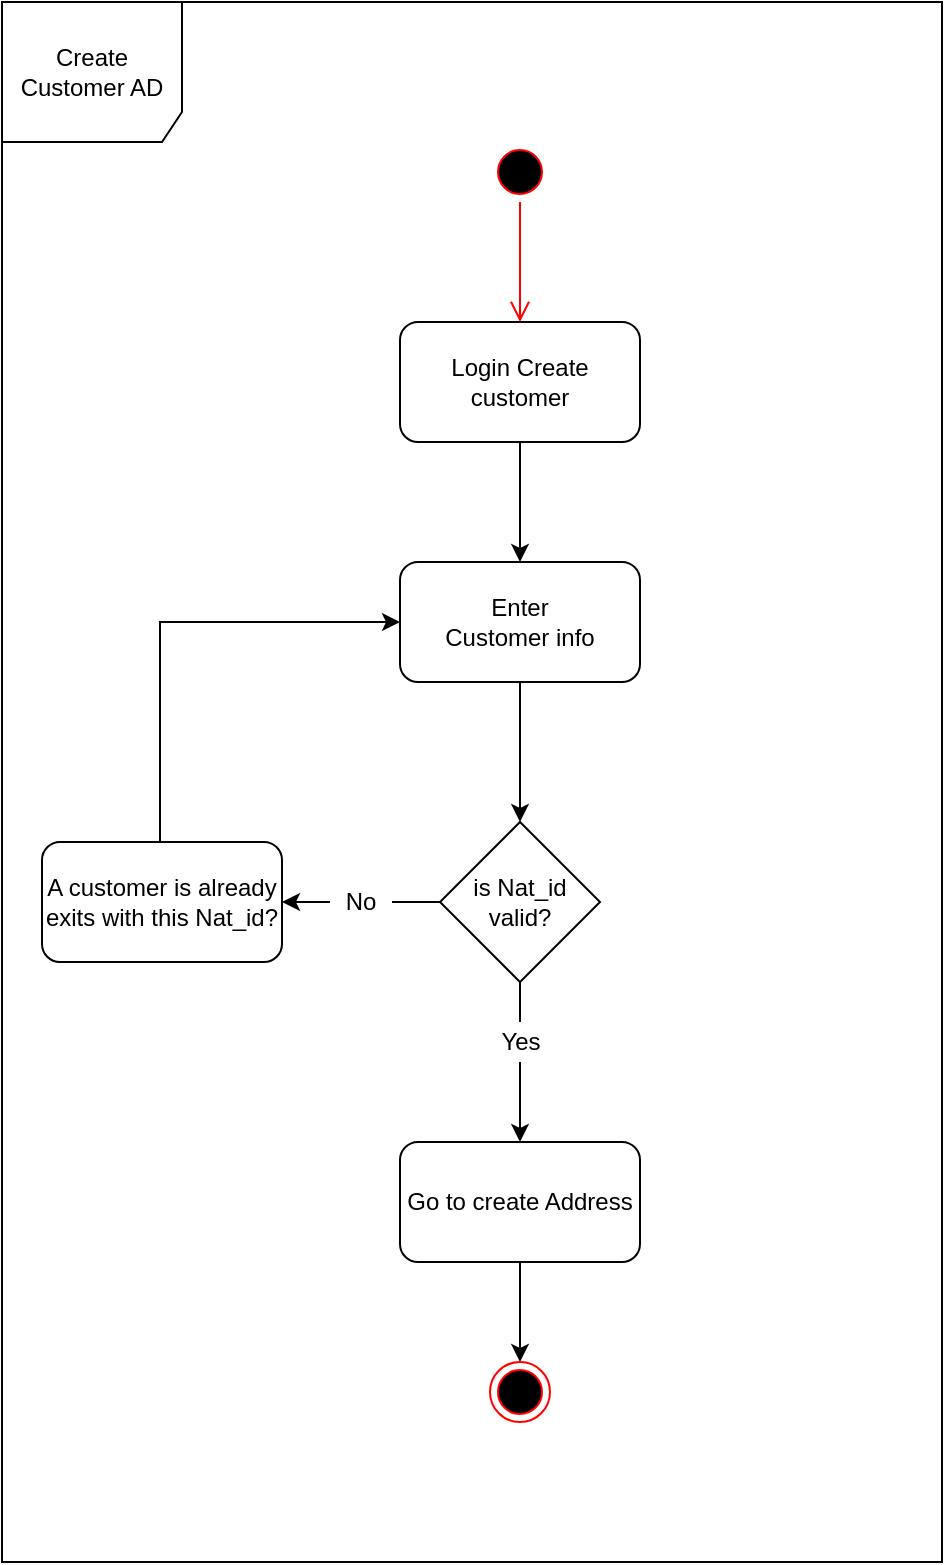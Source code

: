 <mxfile version="20.6.2" type="device"><diagram id="R-M_stdO7NhJ-1d_LcDB" name="Sayfa -1"><mxGraphModel dx="852" dy="514" grid="1" gridSize="10" guides="1" tooltips="1" connect="1" arrows="1" fold="1" page="1" pageScale="1" pageWidth="827" pageHeight="1169" math="0" shadow="0"><root><mxCell id="0"/><mxCell id="1" parent="0"/><mxCell id="XtI8Lw98fP7NpdSqtW3t-1" value="" style="ellipse;html=1;shape=startState;fillColor=#000000;strokeColor=#ff0000;" vertex="1" parent="1"><mxGeometry x="404" y="100" width="30" height="30" as="geometry"/></mxCell><mxCell id="XtI8Lw98fP7NpdSqtW3t-2" value="" style="edgeStyle=orthogonalEdgeStyle;html=1;verticalAlign=bottom;endArrow=open;endSize=8;strokeColor=#ff0000;rounded=0;" edge="1" source="XtI8Lw98fP7NpdSqtW3t-1" parent="1"><mxGeometry relative="1" as="geometry"><mxPoint x="419" y="190" as="targetPoint"/></mxGeometry></mxCell><mxCell id="XtI8Lw98fP7NpdSqtW3t-4" style="edgeStyle=orthogonalEdgeStyle;rounded=0;orthogonalLoop=1;jettySize=auto;html=1;" edge="1" parent="1" source="XtI8Lw98fP7NpdSqtW3t-3"><mxGeometry relative="1" as="geometry"><mxPoint x="419" y="310" as="targetPoint"/></mxGeometry></mxCell><mxCell id="XtI8Lw98fP7NpdSqtW3t-3" value="Login Create customer" style="rounded=1;whiteSpace=wrap;html=1;" vertex="1" parent="1"><mxGeometry x="359" y="190" width="120" height="60" as="geometry"/></mxCell><mxCell id="XtI8Lw98fP7NpdSqtW3t-6" style="edgeStyle=orthogonalEdgeStyle;rounded=0;orthogonalLoop=1;jettySize=auto;html=1;" edge="1" parent="1" source="XtI8Lw98fP7NpdSqtW3t-5"><mxGeometry relative="1" as="geometry"><mxPoint x="419" y="440" as="targetPoint"/></mxGeometry></mxCell><mxCell id="XtI8Lw98fP7NpdSqtW3t-5" value="Enter&lt;br&gt;Customer info" style="rounded=1;whiteSpace=wrap;html=1;" vertex="1" parent="1"><mxGeometry x="359" y="310" width="120" height="60" as="geometry"/></mxCell><mxCell id="XtI8Lw98fP7NpdSqtW3t-12" style="edgeStyle=orthogonalEdgeStyle;rounded=0;orthogonalLoop=1;jettySize=auto;html=1;startArrow=none;entryX=0.5;entryY=0;entryDx=0;entryDy=0;" edge="1" parent="1" source="XtI8Lw98fP7NpdSqtW3t-14" target="XtI8Lw98fP7NpdSqtW3t-13"><mxGeometry relative="1" as="geometry"><mxPoint x="419" y="570" as="targetPoint"/></mxGeometry></mxCell><mxCell id="XtI8Lw98fP7NpdSqtW3t-16" style="edgeStyle=orthogonalEdgeStyle;rounded=0;orthogonalLoop=1;jettySize=auto;html=1;startArrow=none;entryX=1;entryY=0.5;entryDx=0;entryDy=0;" edge="1" parent="1" source="XtI8Lw98fP7NpdSqtW3t-18" target="XtI8Lw98fP7NpdSqtW3t-19"><mxGeometry relative="1" as="geometry"><mxPoint x="300" y="480" as="targetPoint"/></mxGeometry></mxCell><mxCell id="XtI8Lw98fP7NpdSqtW3t-9" value="is Nat_id valid?" style="rhombus;whiteSpace=wrap;html=1;" vertex="1" parent="1"><mxGeometry x="379" y="440" width="80" height="80" as="geometry"/></mxCell><mxCell id="XtI8Lw98fP7NpdSqtW3t-23" style="edgeStyle=orthogonalEdgeStyle;rounded=0;orthogonalLoop=1;jettySize=auto;html=1;" edge="1" parent="1" source="XtI8Lw98fP7NpdSqtW3t-13" target="XtI8Lw98fP7NpdSqtW3t-21"><mxGeometry relative="1" as="geometry"/></mxCell><mxCell id="XtI8Lw98fP7NpdSqtW3t-13" value="Go to create Address" style="rounded=1;whiteSpace=wrap;html=1;" vertex="1" parent="1"><mxGeometry x="359" y="600" width="120" height="60" as="geometry"/></mxCell><mxCell id="XtI8Lw98fP7NpdSqtW3t-14" value="Yes" style="text;html=1;strokeColor=none;fillColor=none;align=center;verticalAlign=middle;whiteSpace=wrap;rounded=0;" vertex="1" parent="1"><mxGeometry x="393.5" y="540" width="51" height="20" as="geometry"/></mxCell><mxCell id="XtI8Lw98fP7NpdSqtW3t-15" value="" style="edgeStyle=orthogonalEdgeStyle;rounded=0;orthogonalLoop=1;jettySize=auto;html=1;endArrow=none;" edge="1" parent="1" source="XtI8Lw98fP7NpdSqtW3t-9"><mxGeometry relative="1" as="geometry"><mxPoint x="419" y="530" as="targetPoint"/><mxPoint x="419" y="520" as="sourcePoint"/></mxGeometry></mxCell><mxCell id="XtI8Lw98fP7NpdSqtW3t-24" style="edgeStyle=orthogonalEdgeStyle;rounded=0;orthogonalLoop=1;jettySize=auto;html=1;exitX=0.5;exitY=0;exitDx=0;exitDy=0;" edge="1" parent="1"><mxGeometry relative="1" as="geometry"><mxPoint x="359" y="340" as="targetPoint"/><mxPoint x="239" y="450" as="sourcePoint"/><Array as="points"><mxPoint x="239" y="340"/><mxPoint x="358" y="340"/></Array></mxGeometry></mxCell><mxCell id="XtI8Lw98fP7NpdSqtW3t-19" value="A customer is already exits with this Nat_id?" style="rounded=1;whiteSpace=wrap;html=1;" vertex="1" parent="1"><mxGeometry x="180" y="450" width="120" height="60" as="geometry"/></mxCell><mxCell id="XtI8Lw98fP7NpdSqtW3t-18" value="No" style="text;html=1;strokeColor=none;fillColor=none;align=center;verticalAlign=middle;whiteSpace=wrap;rounded=0;" vertex="1" parent="1"><mxGeometry x="324" y="472.5" width="31" height="15" as="geometry"/></mxCell><mxCell id="XtI8Lw98fP7NpdSqtW3t-20" value="" style="edgeStyle=orthogonalEdgeStyle;rounded=0;orthogonalLoop=1;jettySize=auto;html=1;endArrow=none;" edge="1" parent="1" source="XtI8Lw98fP7NpdSqtW3t-9" target="XtI8Lw98fP7NpdSqtW3t-18"><mxGeometry relative="1" as="geometry"><mxPoint x="300" y="480" as="targetPoint"/><mxPoint x="379" y="480" as="sourcePoint"/></mxGeometry></mxCell><mxCell id="XtI8Lw98fP7NpdSqtW3t-21" value="" style="ellipse;html=1;shape=endState;fillColor=#000000;strokeColor=#ff0000;" vertex="1" parent="1"><mxGeometry x="404" y="710" width="30" height="30" as="geometry"/></mxCell><mxCell id="XtI8Lw98fP7NpdSqtW3t-27" value="Create Customer AD" style="shape=umlFrame;whiteSpace=wrap;html=1;width=90;height=70;" vertex="1" parent="1"><mxGeometry x="160" y="30" width="470" height="780" as="geometry"/></mxCell></root></mxGraphModel></diagram></mxfile>